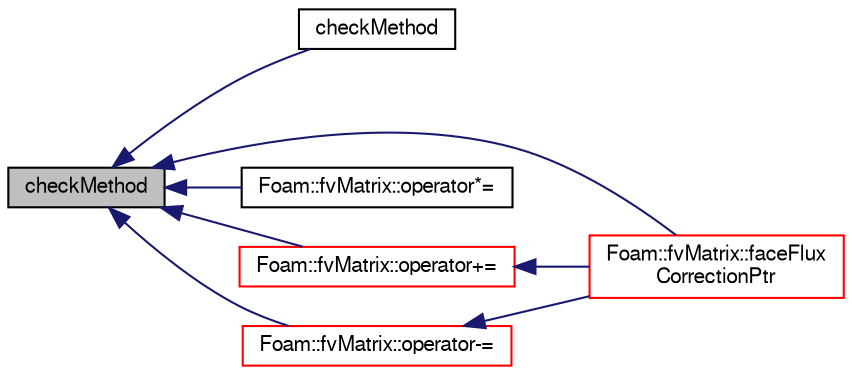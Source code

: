 digraph "checkMethod"
{
  bgcolor="transparent";
  edge [fontname="FreeSans",fontsize="10",labelfontname="FreeSans",labelfontsize="10"];
  node [fontname="FreeSans",fontsize="10",shape=record];
  rankdir="LR";
  Node2779 [label="checkMethod",height=0.2,width=0.4,color="black", fillcolor="grey75", style="filled", fontcolor="black"];
  Node2779 -> Node2780 [dir="back",color="midnightblue",fontsize="10",style="solid",fontname="FreeSans"];
  Node2780 [label="checkMethod",height=0.2,width=0.4,color="black",URL="$a21124.html#a1fdb9fc52b704ba2f090c5740bfa1f03"];
  Node2779 -> Node2781 [dir="back",color="midnightblue",fontsize="10",style="solid",fontname="FreeSans"];
  Node2781 [label="Foam::fvMatrix::faceFlux\lCorrectionPtr",height=0.2,width=0.4,color="red",URL="$a22358.html#abca4d525cb7a95854e0bbc373847fef2",tooltip="Return pointer to face-flux non-orthogonal correction field. "];
  Node2779 -> Node2786 [dir="back",color="midnightblue",fontsize="10",style="solid",fontname="FreeSans"];
  Node2786 [label="Foam::fvMatrix::operator*=",height=0.2,width=0.4,color="black",URL="$a22358.html#a1809802389c786e88da3900c7dd72f53"];
  Node2779 -> Node2787 [dir="back",color="midnightblue",fontsize="10",style="solid",fontname="FreeSans"];
  Node2787 [label="Foam::fvMatrix::operator+=",height=0.2,width=0.4,color="red",URL="$a22358.html#a3b35570cf4d5c9f6922532e61ce4cdd4"];
  Node2787 -> Node2781 [dir="back",color="midnightblue",fontsize="10",style="solid",fontname="FreeSans"];
  Node2779 -> Node2789 [dir="back",color="midnightblue",fontsize="10",style="solid",fontname="FreeSans"];
  Node2789 [label="Foam::fvMatrix::operator-=",height=0.2,width=0.4,color="red",URL="$a22358.html#a02b5ab6b6deba7735837707b7fe71638"];
  Node2789 -> Node2781 [dir="back",color="midnightblue",fontsize="10",style="solid",fontname="FreeSans"];
}
